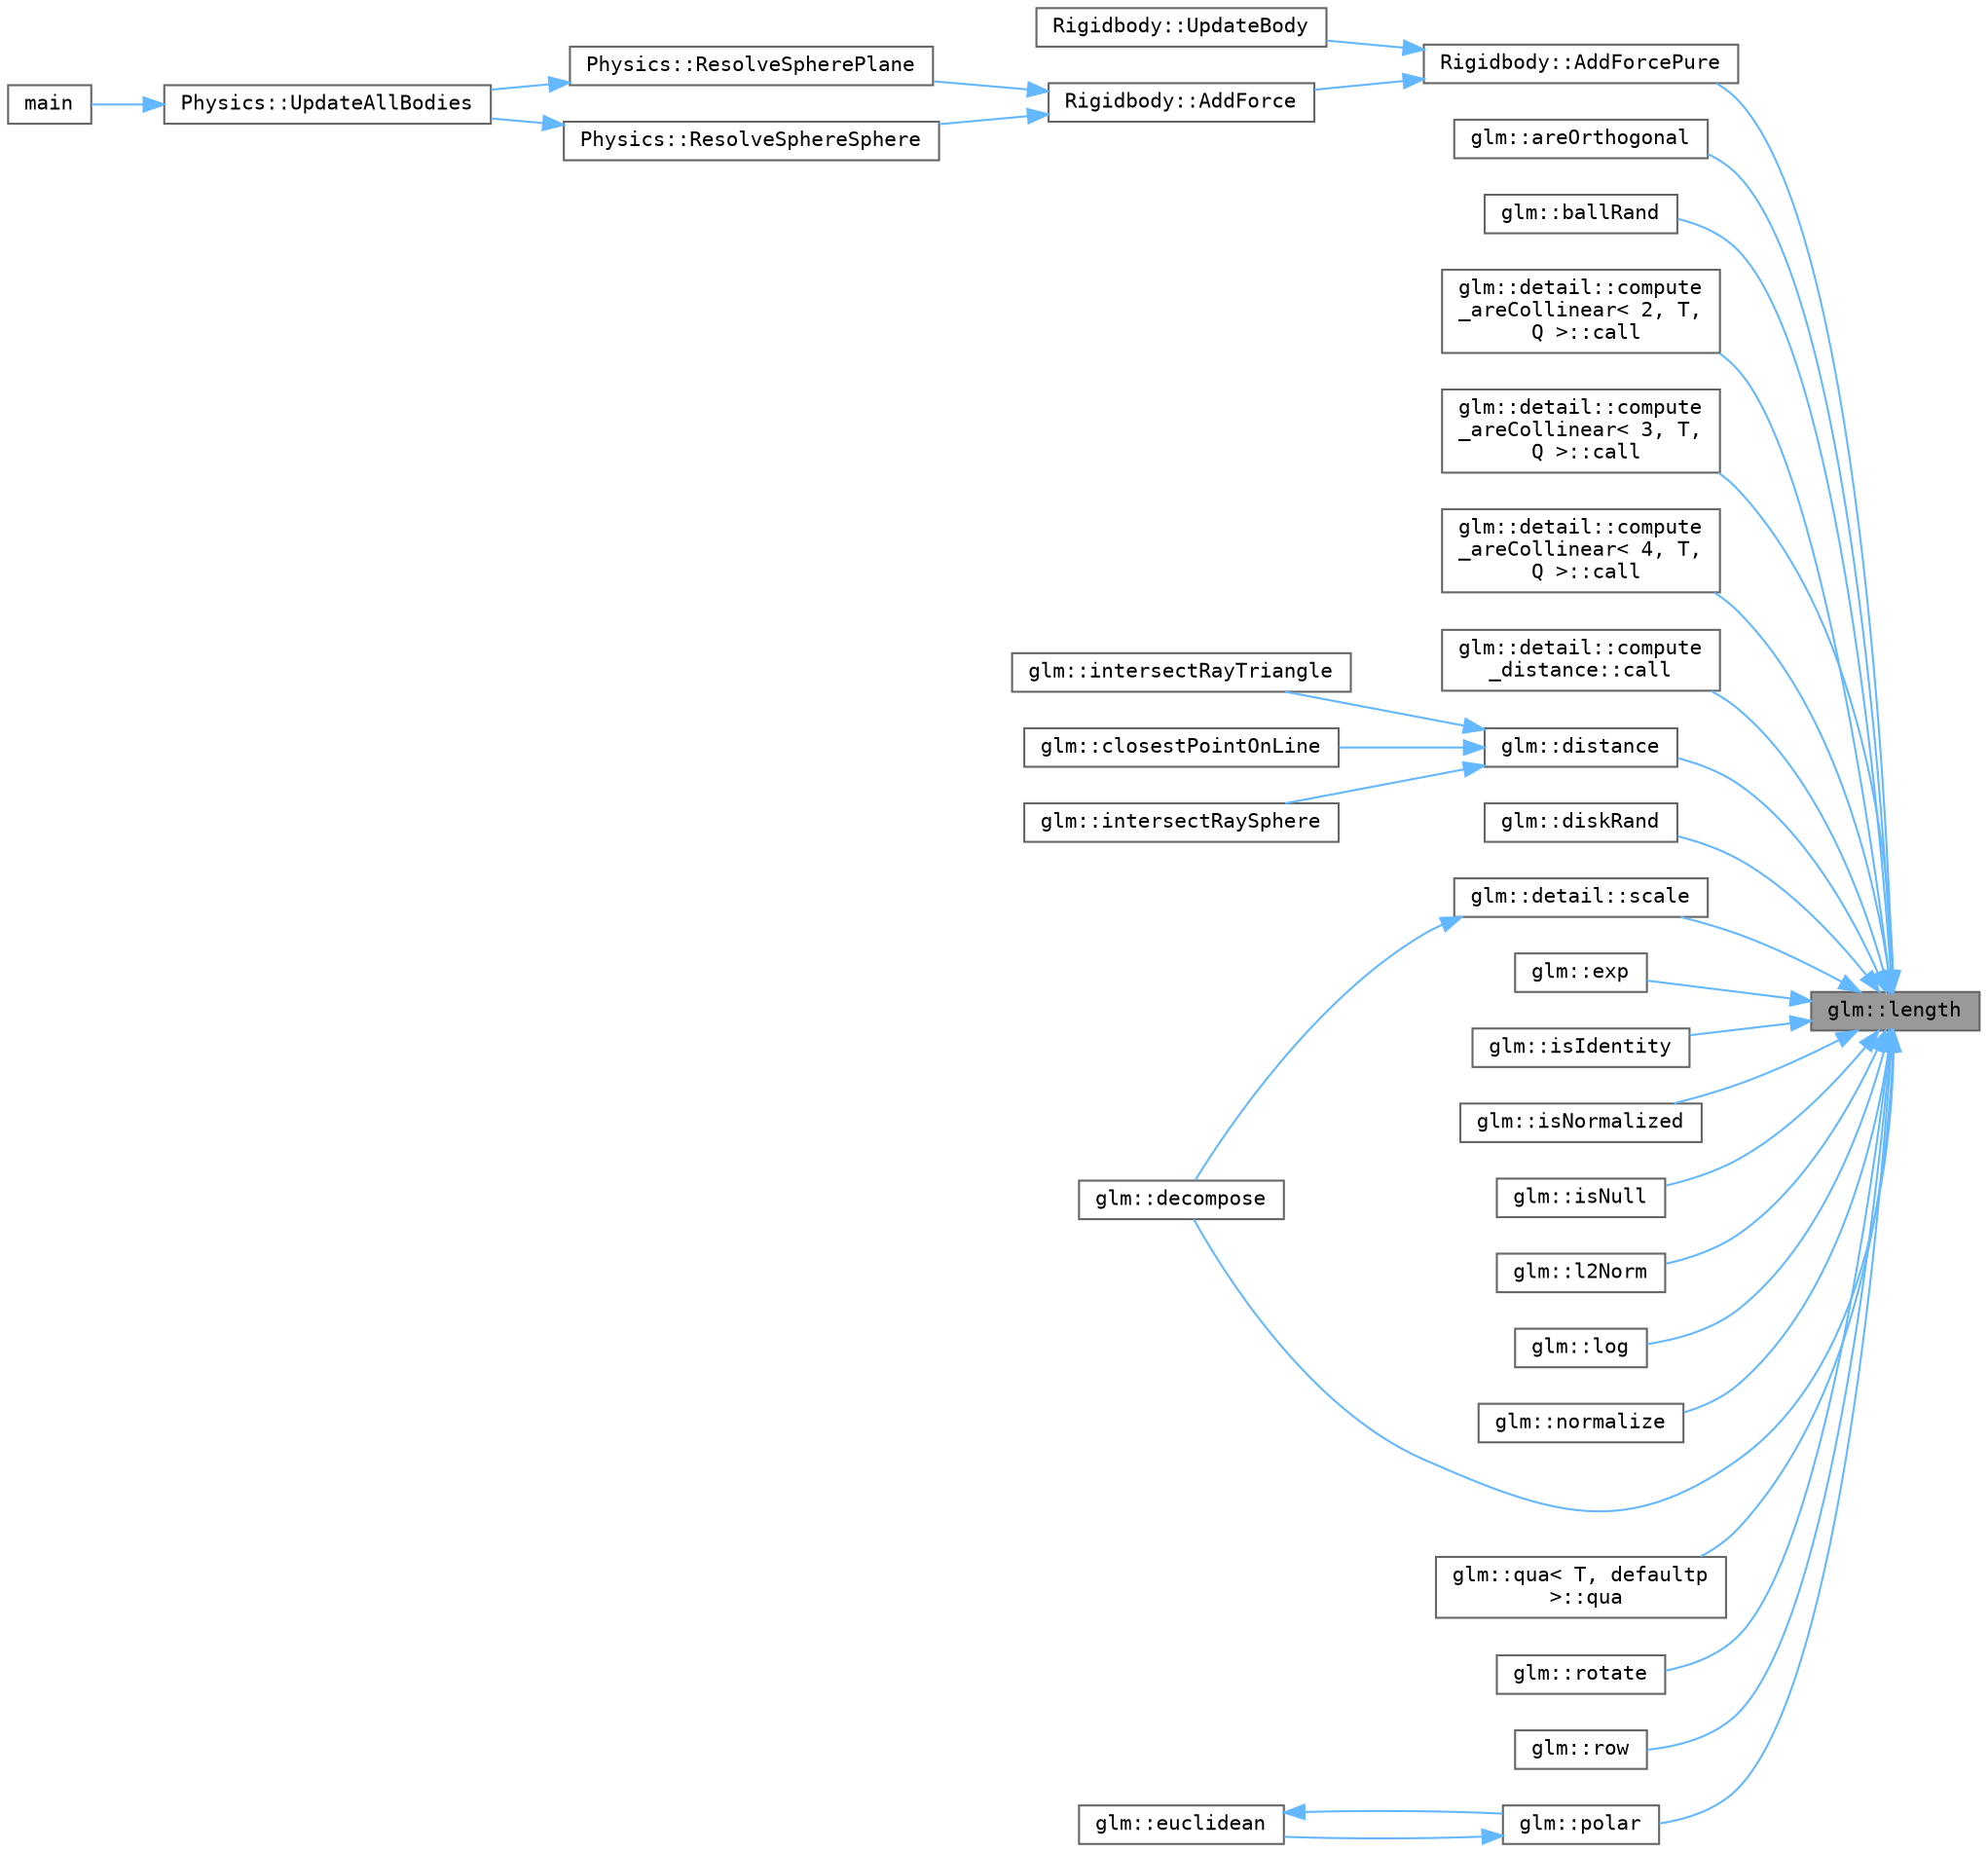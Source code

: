 digraph "glm::length"
{
 // LATEX_PDF_SIZE
  bgcolor="transparent";
  edge [fontname=Terminal,fontsize=10,labelfontname=Helvetica,labelfontsize=10];
  node [fontname=Terminal,fontsize=10,shape=box,height=0.2,width=0.4];
  rankdir="RL";
  Node1 [label="glm::length",height=0.2,width=0.4,color="gray40", fillcolor="grey60", style="filled", fontcolor="black",tooltip=" "];
  Node1 -> Node2 [dir="back",color="steelblue1",style="solid"];
  Node2 [label="Rigidbody::AddForcePure",height=0.2,width=0.4,color="grey40", fillcolor="white", style="filled",URL="$class_rigidbody.html#ab633f234942f4142cb4128883c6c9aa6",tooltip="Adds force, ignoring mass"];
  Node2 -> Node3 [dir="back",color="steelblue1",style="solid"];
  Node3 [label="Rigidbody::AddForce",height=0.2,width=0.4,color="grey40", fillcolor="white", style="filled",URL="$class_rigidbody.html#ad968aba72e2d80dc282ce7a2f2639ca2",tooltip="Adds force, factoring in mass"];
  Node3 -> Node4 [dir="back",color="steelblue1",style="solid"];
  Node4 [label="Physics::ResolveSpherePlane",height=0.2,width=0.4,color="grey40", fillcolor="white", style="filled",URL="$class_physics.html#a736d261010f60931a23fb0ce91700225",tooltip="Resolves a collision between one sphere RigidBody and one plane RigidBody"];
  Node4 -> Node5 [dir="back",color="steelblue1",style="solid"];
  Node5 [label="Physics::UpdateAllBodies",height=0.2,width=0.4,color="grey40", fillcolor="white", style="filled",URL="$class_physics.html#a5dcd928dfbdca3feaefc1d9ca070683a",tooltip="Executes the physics tick on all physics objects in vector"];
  Node5 -> Node6 [dir="back",color="steelblue1",style="solid"];
  Node6 [label="main",height=0.2,width=0.4,color="grey40", fillcolor="white", style="filled",URL="$main_8cpp.html#ae66f6b31b5ad750f1fe042a706a4e3d4",tooltip=" "];
  Node3 -> Node7 [dir="back",color="steelblue1",style="solid"];
  Node7 [label="Physics::ResolveSphereSphere",height=0.2,width=0.4,color="grey40", fillcolor="white", style="filled",URL="$class_physics.html#aa343c30848ec0030d0c73719cbcabc05",tooltip="Resolves a collision between two sphere Rigidbodies"];
  Node7 -> Node5 [dir="back",color="steelblue1",style="solid"];
  Node2 -> Node8 [dir="back",color="steelblue1",style="solid"];
  Node8 [label="Rigidbody::UpdateBody",height=0.2,width=0.4,color="grey40", fillcolor="white", style="filled",URL="$class_rigidbody.html#a3489a4d160049331712e71179e7ecebd",tooltip="Executes a physics tick on this object"];
  Node1 -> Node9 [dir="back",color="steelblue1",style="solid"];
  Node9 [label="glm::areOrthogonal",height=0.2,width=0.4,color="grey40", fillcolor="white", style="filled",URL="$group__gtx__vector__query.html#gac7b95b3f798e3c293262b2bdaad47c57",tooltip=" "];
  Node1 -> Node10 [dir="back",color="steelblue1",style="solid"];
  Node10 [label="glm::ballRand",height=0.2,width=0.4,color="grey40", fillcolor="white", style="filled",URL="$group__gtc__random.html#gaee9e73396e6d094699de6684ea17ce3c",tooltip=" "];
  Node1 -> Node11 [dir="back",color="steelblue1",style="solid"];
  Node11 [label="glm::detail::compute\l_areCollinear\< 2, T,\l Q \>::call",height=0.2,width=0.4,color="grey40", fillcolor="white", style="filled",URL="$structglm_1_1detail_1_1compute__are_collinear_3_012_00_01_t_00_01_q_01_4.html#a4a32a093975dd49210dafdcb0be3b108",tooltip=" "];
  Node1 -> Node12 [dir="back",color="steelblue1",style="solid"];
  Node12 [label="glm::detail::compute\l_areCollinear\< 3, T,\l Q \>::call",height=0.2,width=0.4,color="grey40", fillcolor="white", style="filled",URL="$structglm_1_1detail_1_1compute__are_collinear_3_013_00_01_t_00_01_q_01_4.html#ad89215d790bc1b3d246a597e261c32f4",tooltip=" "];
  Node1 -> Node13 [dir="back",color="steelblue1",style="solid"];
  Node13 [label="glm::detail::compute\l_areCollinear\< 4, T,\l Q \>::call",height=0.2,width=0.4,color="grey40", fillcolor="white", style="filled",URL="$structglm_1_1detail_1_1compute__are_collinear_3_014_00_01_t_00_01_q_01_4.html#ad76314dc4d2ebd03e01707e521f91fb9",tooltip=" "];
  Node1 -> Node14 [dir="back",color="steelblue1",style="solid"];
  Node14 [label="glm::detail::compute\l_distance::call",height=0.2,width=0.4,color="grey40", fillcolor="white", style="filled",URL="$structglm_1_1detail_1_1compute__distance.html#ac6bc3143c4460c61c56db42c2df5a8f8",tooltip=" "];
  Node1 -> Node15 [dir="back",color="steelblue1",style="solid"];
  Node15 [label="glm::decompose",height=0.2,width=0.4,color="grey40", fillcolor="white", style="filled",URL="$group__gtx__matrix__decompose.html#gabd7878e1b23aab583bc01040c5ed2b71",tooltip=" "];
  Node1 -> Node16 [dir="back",color="steelblue1",style="solid"];
  Node16 [label="glm::diskRand",height=0.2,width=0.4,color="grey40", fillcolor="white", style="filled",URL="$group__gtc__random.html#ga5d06c2fa63362899b6b3b92fd7574b84",tooltip=" "];
  Node1 -> Node17 [dir="back",color="steelblue1",style="solid"];
  Node17 [label="glm::distance",height=0.2,width=0.4,color="grey40", fillcolor="white", style="filled",URL="$namespaceglm.html#aa7275be4cec4bfcf1c4a7add8f3ee7f4",tooltip=" "];
  Node17 -> Node18 [dir="back",color="steelblue1",style="solid"];
  Node18 [label="glm::closestPointOnLine",height=0.2,width=0.4,color="grey40", fillcolor="white", style="filled",URL="$group__gtx__closest__point.html#ga9eb4acb0e39642c8f45e61125767f86b",tooltip=" "];
  Node17 -> Node19 [dir="back",color="steelblue1",style="solid"];
  Node19 [label="glm::intersectRaySphere",height=0.2,width=0.4,color="grey40", fillcolor="white", style="filled",URL="$group__gtx__intersect.html#gad28c00515b823b579c608aafa1100c1d",tooltip=" "];
  Node17 -> Node20 [dir="back",color="steelblue1",style="solid"];
  Node20 [label="glm::intersectRayTriangle",height=0.2,width=0.4,color="grey40", fillcolor="white", style="filled",URL="$group__gtx__intersect.html#ga65bf2c594482f04881c36bc761f9e946",tooltip=" "];
  Node1 -> Node21 [dir="back",color="steelblue1",style="solid"];
  Node21 [label="glm::exp",height=0.2,width=0.4,color="grey40", fillcolor="white", style="filled",URL="$group__ext__quaternion__transform.html#ga88a670319ed6c0daa1c2b212e62e9e20",tooltip=" "];
  Node1 -> Node22 [dir="back",color="steelblue1",style="solid"];
  Node22 [label="glm::isIdentity",height=0.2,width=0.4,color="grey40", fillcolor="white", style="filled",URL="$namespaceglm.html#a8dc1b6d068dde72568fc1fcfa2238ca5",tooltip=" "];
  Node1 -> Node23 [dir="back",color="steelblue1",style="solid"];
  Node23 [label="glm::isNormalized",height=0.2,width=0.4,color="grey40", fillcolor="white", style="filled",URL="$group__gtx__vector__query.html#gac3c974f459fd75453134fad7ae89a39e",tooltip=" "];
  Node1 -> Node24 [dir="back",color="steelblue1",style="solid"];
  Node24 [label="glm::isNull",height=0.2,width=0.4,color="grey40", fillcolor="white", style="filled",URL="$group__gtx__vector__query.html#gab4a3637dbcb4bb42dc55caea7a1e0495",tooltip=" "];
  Node1 -> Node25 [dir="back",color="steelblue1",style="solid"];
  Node25 [label="glm::l2Norm",height=0.2,width=0.4,color="grey40", fillcolor="white", style="filled",URL="$group__gtx__norm.html#ga41340b2ef40a9307ab0f137181565168",tooltip=" "];
  Node1 -> Node26 [dir="back",color="steelblue1",style="solid"];
  Node26 [label="glm::log",height=0.2,width=0.4,color="grey40", fillcolor="white", style="filled",URL="$group__ext__quaternion__transform.html#gaff50b8a9c4937e7210dfb9b2e49c0cbc",tooltip=" "];
  Node1 -> Node27 [dir="back",color="steelblue1",style="solid"];
  Node27 [label="glm::normalize",height=0.2,width=0.4,color="grey40", fillcolor="white", style="filled",URL="$group__ext__quaternion__geometric.html#gaf499622c1365ade814cb2d8a7953fe90",tooltip=" "];
  Node1 -> Node28 [dir="back",color="steelblue1",style="solid"];
  Node28 [label="glm::polar",height=0.2,width=0.4,color="grey40", fillcolor="white", style="filled",URL="$group__gtx__polar__coordinates.html#gaba267270e686615d598de0ffda7bd484",tooltip=" "];
  Node28 -> Node29 [dir="back",color="steelblue1",style="solid"];
  Node29 [label="glm::euclidean",height=0.2,width=0.4,color="grey40", fillcolor="white", style="filled",URL="$group__gtx__polar__coordinates.html#gabce39068644e280c949d18cfec3fcc12",tooltip=" "];
  Node29 -> Node28 [dir="back",color="steelblue1",style="solid"];
  Node1 -> Node30 [dir="back",color="steelblue1",style="solid"];
  Node30 [label="glm::qua\< T, defaultp\l \>::qua",height=0.2,width=0.4,color="grey40", fillcolor="white", style="filled",URL="$structglm_1_1qua.html#abfa78ee410a086196dc5d9b0465ba809",tooltip=" "];
  Node1 -> Node31 [dir="back",color="steelblue1",style="solid"];
  Node31 [label="glm::rotate",height=0.2,width=0.4,color="grey40", fillcolor="white", style="filled",URL="$group__ext__quaternion__transform.html#gab5a05957caba9f3436da34fe67675140",tooltip=" "];
  Node1 -> Node32 [dir="back",color="steelblue1",style="solid"];
  Node32 [label="glm::row",height=0.2,width=0.4,color="grey40", fillcolor="white", style="filled",URL="$group__gtc__matrix__access.html#gaadcc64829aadf4103477679e48c7594f",tooltip=" "];
  Node1 -> Node33 [dir="back",color="steelblue1",style="solid"];
  Node33 [label="glm::detail::scale",height=0.2,width=0.4,color="grey40", fillcolor="white", style="filled",URL="$namespaceglm_1_1detail.html#a8e563a75f3346ec61537f1601eb5f8cb",tooltip=" "];
  Node33 -> Node15 [dir="back",color="steelblue1",style="solid"];
}
